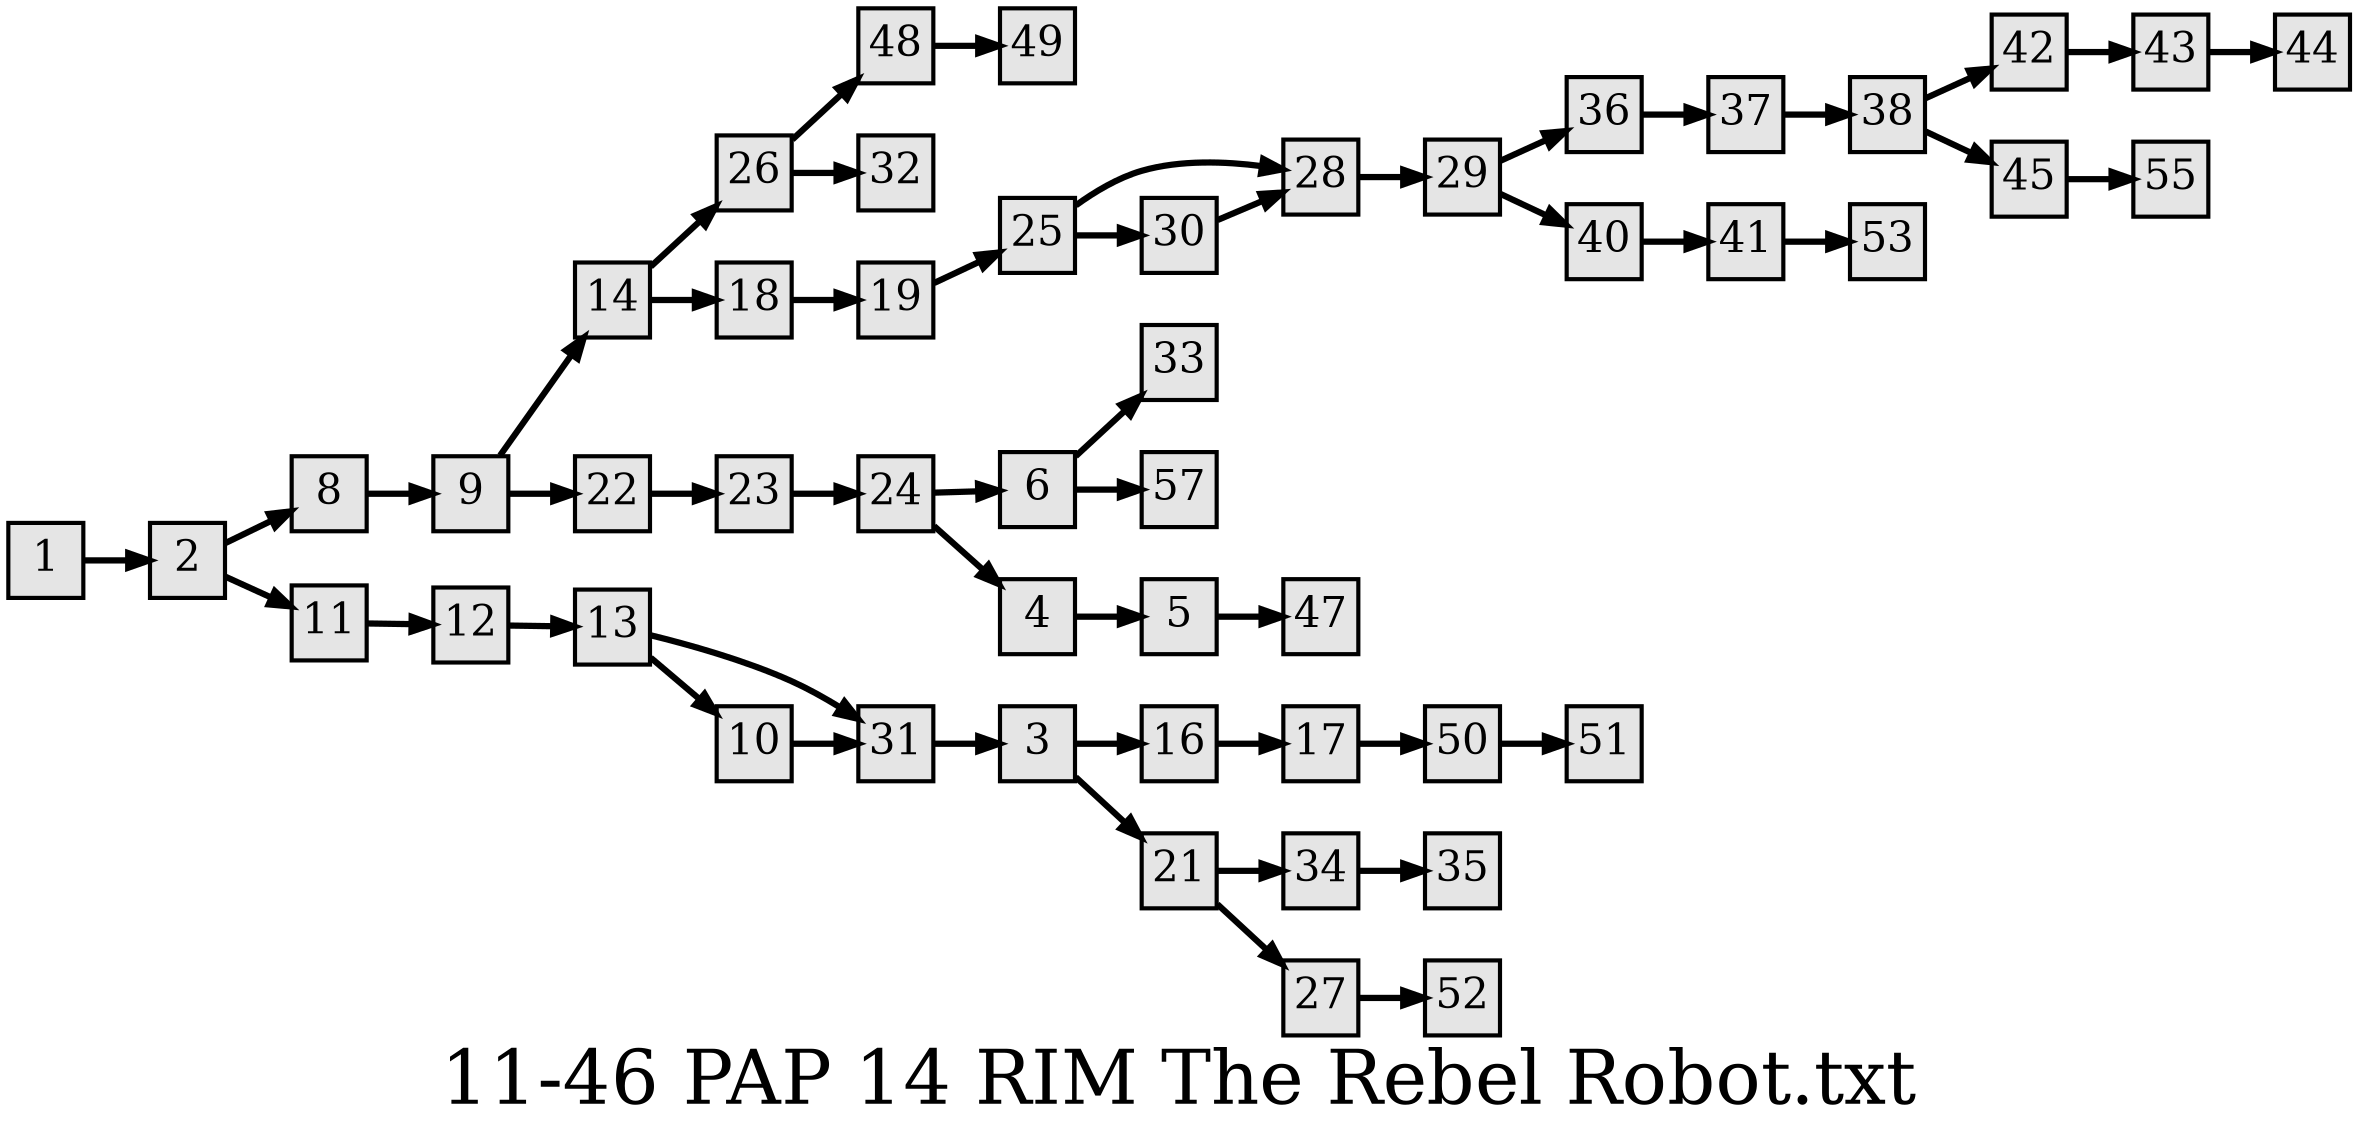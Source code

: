 digraph g{
  graph [ label="11-46 PAP 14 RIM The Rebel Robot.txt" rankdir=LR, ordering=out, fontsize=36, nodesep="0.35", ranksep="0.45"];
  node  [shape=rect, penwidth=2, fontsize=20, style=filled, fillcolor=grey90, margin="0,0", labelfloat=true, regular=true, fixedsize=true];
  edge  [labelfloat=true, penwidth=3, fontsize=12];

  1 -> 2;
  2 -> 8;
  2 -> 11;
  3 -> 16;
  3 -> 21;
  4 -> 5;
  5 -> 47;
  6 -> 33;
  6 -> 57;
  8 -> 9;
  9 -> 14;
  9 -> 22;
  10 -> 31;
  11 -> 12;
  12 -> 13;
  13 -> 31;
  13 -> 10;
  14 -> 26;
  14 -> 18;
  16 -> 17;
  17 -> 50;
  18 -> 19;
  19 -> 25;
  21 -> 34;
  21 -> 27;
  22 -> 23;
  23 -> 24;
  24 -> 6;
  24 -> 4;
  25 -> 28;
  25 -> 30;
  26 -> 48;
  26 -> 32;
  27 -> 52;
  28 -> 29;
  29 -> 36;
  29 -> 40;
  30 -> 28;
  31 -> 3;
  34 -> 35;
  36 -> 37;
  37 -> 38;
  38 -> 42;
  38 -> 45;
  40 -> 41;
  41 -> 53;
  42 -> 43;
  43 -> 44;
  45 -> 55;
  48 -> 49;
  50 -> 51;
}

